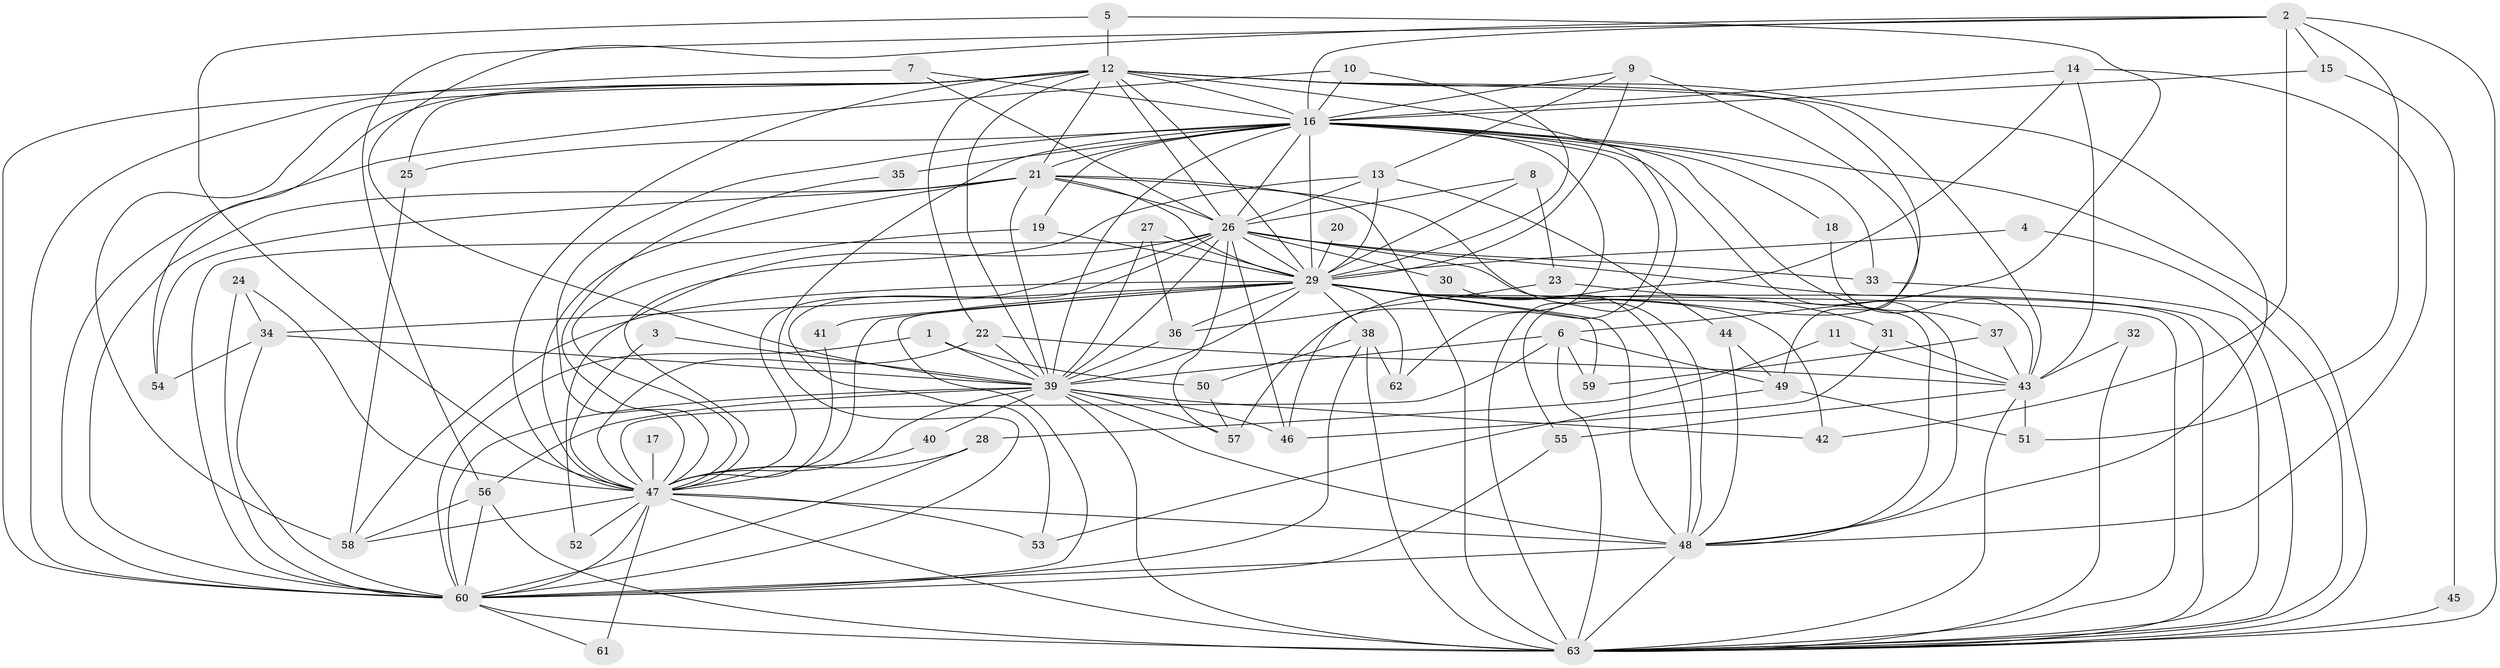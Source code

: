 // original degree distribution, {13: 0.015873015873015872, 24: 0.007936507936507936, 32: 0.007936507936507936, 27: 0.007936507936507936, 22: 0.007936507936507936, 23: 0.007936507936507936, 14: 0.007936507936507936, 20: 0.007936507936507936, 28: 0.007936507936507936, 30: 0.007936507936507936, 3: 0.2619047619047619, 2: 0.5079365079365079, 4: 0.0873015873015873, 5: 0.03968253968253968, 6: 0.015873015873015872}
// Generated by graph-tools (version 1.1) at 2025/01/03/09/25 03:01:21]
// undirected, 63 vertices, 183 edges
graph export_dot {
graph [start="1"]
  node [color=gray90,style=filled];
  1;
  2;
  3;
  4;
  5;
  6;
  7;
  8;
  9;
  10;
  11;
  12;
  13;
  14;
  15;
  16;
  17;
  18;
  19;
  20;
  21;
  22;
  23;
  24;
  25;
  26;
  27;
  28;
  29;
  30;
  31;
  32;
  33;
  34;
  35;
  36;
  37;
  38;
  39;
  40;
  41;
  42;
  43;
  44;
  45;
  46;
  47;
  48;
  49;
  50;
  51;
  52;
  53;
  54;
  55;
  56;
  57;
  58;
  59;
  60;
  61;
  62;
  63;
  1 -- 39 [weight=1.0];
  1 -- 50 [weight=1.0];
  1 -- 60 [weight=1.0];
  2 -- 15 [weight=1.0];
  2 -- 16 [weight=1.0];
  2 -- 39 [weight=1.0];
  2 -- 42 [weight=1.0];
  2 -- 51 [weight=1.0];
  2 -- 56 [weight=1.0];
  2 -- 63 [weight=1.0];
  3 -- 39 [weight=1.0];
  3 -- 47 [weight=1.0];
  4 -- 29 [weight=1.0];
  4 -- 63 [weight=1.0];
  5 -- 6 [weight=1.0];
  5 -- 12 [weight=1.0];
  5 -- 47 [weight=1.0];
  6 -- 39 [weight=1.0];
  6 -- 47 [weight=1.0];
  6 -- 49 [weight=1.0];
  6 -- 59 [weight=1.0];
  6 -- 63 [weight=1.0];
  7 -- 16 [weight=1.0];
  7 -- 26 [weight=1.0];
  7 -- 60 [weight=1.0];
  8 -- 23 [weight=1.0];
  8 -- 26 [weight=1.0];
  8 -- 29 [weight=1.0];
  9 -- 13 [weight=1.0];
  9 -- 16 [weight=1.0];
  9 -- 29 [weight=1.0];
  9 -- 55 [weight=1.0];
  10 -- 16 [weight=1.0];
  10 -- 29 [weight=1.0];
  10 -- 60 [weight=1.0];
  11 -- 28 [weight=1.0];
  11 -- 43 [weight=1.0];
  12 -- 16 [weight=1.0];
  12 -- 21 [weight=2.0];
  12 -- 22 [weight=1.0];
  12 -- 25 [weight=1.0];
  12 -- 26 [weight=2.0];
  12 -- 29 [weight=2.0];
  12 -- 39 [weight=2.0];
  12 -- 43 [weight=2.0];
  12 -- 47 [weight=1.0];
  12 -- 48 [weight=1.0];
  12 -- 49 [weight=1.0];
  12 -- 54 [weight=1.0];
  12 -- 58 [weight=1.0];
  12 -- 60 [weight=1.0];
  12 -- 63 [weight=1.0];
  13 -- 26 [weight=1.0];
  13 -- 29 [weight=1.0];
  13 -- 44 [weight=1.0];
  13 -- 47 [weight=1.0];
  14 -- 16 [weight=1.0];
  14 -- 43 [weight=1.0];
  14 -- 48 [weight=1.0];
  14 -- 57 [weight=1.0];
  15 -- 16 [weight=1.0];
  15 -- 45 [weight=1.0];
  16 -- 18 [weight=1.0];
  16 -- 19 [weight=1.0];
  16 -- 21 [weight=2.0];
  16 -- 25 [weight=1.0];
  16 -- 26 [weight=2.0];
  16 -- 29 [weight=2.0];
  16 -- 33 [weight=1.0];
  16 -- 35 [weight=2.0];
  16 -- 37 [weight=1.0];
  16 -- 39 [weight=1.0];
  16 -- 46 [weight=1.0];
  16 -- 47 [weight=1.0];
  16 -- 48 [weight=1.0];
  16 -- 60 [weight=1.0];
  16 -- 62 [weight=1.0];
  16 -- 63 [weight=1.0];
  17 -- 47 [weight=1.0];
  18 -- 43 [weight=1.0];
  19 -- 29 [weight=1.0];
  19 -- 47 [weight=1.0];
  20 -- 29 [weight=1.0];
  21 -- 26 [weight=1.0];
  21 -- 29 [weight=1.0];
  21 -- 39 [weight=1.0];
  21 -- 47 [weight=2.0];
  21 -- 48 [weight=1.0];
  21 -- 54 [weight=1.0];
  21 -- 60 [weight=1.0];
  21 -- 63 [weight=2.0];
  22 -- 39 [weight=1.0];
  22 -- 43 [weight=1.0];
  22 -- 47 [weight=1.0];
  23 -- 36 [weight=1.0];
  23 -- 63 [weight=1.0];
  24 -- 34 [weight=1.0];
  24 -- 47 [weight=1.0];
  24 -- 60 [weight=1.0];
  25 -- 58 [weight=1.0];
  26 -- 29 [weight=1.0];
  26 -- 30 [weight=3.0];
  26 -- 33 [weight=1.0];
  26 -- 39 [weight=1.0];
  26 -- 46 [weight=1.0];
  26 -- 47 [weight=1.0];
  26 -- 48 [weight=1.0];
  26 -- 52 [weight=1.0];
  26 -- 53 [weight=1.0];
  26 -- 57 [weight=1.0];
  26 -- 60 [weight=1.0];
  26 -- 63 [weight=1.0];
  27 -- 29 [weight=1.0];
  27 -- 36 [weight=1.0];
  27 -- 39 [weight=1.0];
  28 -- 47 [weight=2.0];
  28 -- 60 [weight=1.0];
  29 -- 31 [weight=1.0];
  29 -- 34 [weight=1.0];
  29 -- 36 [weight=1.0];
  29 -- 38 [weight=1.0];
  29 -- 39 [weight=1.0];
  29 -- 41 [weight=2.0];
  29 -- 42 [weight=1.0];
  29 -- 47 [weight=1.0];
  29 -- 48 [weight=1.0];
  29 -- 58 [weight=1.0];
  29 -- 59 [weight=1.0];
  29 -- 60 [weight=1.0];
  29 -- 62 [weight=1.0];
  29 -- 63 [weight=1.0];
  30 -- 48 [weight=1.0];
  31 -- 43 [weight=1.0];
  31 -- 46 [weight=1.0];
  32 -- 43 [weight=1.0];
  32 -- 63 [weight=1.0];
  33 -- 63 [weight=1.0];
  34 -- 39 [weight=1.0];
  34 -- 54 [weight=1.0];
  34 -- 60 [weight=2.0];
  35 -- 47 [weight=1.0];
  36 -- 39 [weight=1.0];
  37 -- 43 [weight=1.0];
  37 -- 59 [weight=1.0];
  38 -- 50 [weight=1.0];
  38 -- 60 [weight=1.0];
  38 -- 62 [weight=1.0];
  38 -- 63 [weight=1.0];
  39 -- 40 [weight=1.0];
  39 -- 42 [weight=1.0];
  39 -- 46 [weight=1.0];
  39 -- 47 [weight=1.0];
  39 -- 48 [weight=1.0];
  39 -- 56 [weight=1.0];
  39 -- 57 [weight=1.0];
  39 -- 60 [weight=3.0];
  39 -- 63 [weight=3.0];
  40 -- 47 [weight=1.0];
  41 -- 47 [weight=1.0];
  43 -- 51 [weight=2.0];
  43 -- 55 [weight=1.0];
  43 -- 63 [weight=1.0];
  44 -- 48 [weight=1.0];
  44 -- 49 [weight=1.0];
  45 -- 63 [weight=1.0];
  47 -- 48 [weight=1.0];
  47 -- 52 [weight=1.0];
  47 -- 53 [weight=1.0];
  47 -- 58 [weight=3.0];
  47 -- 60 [weight=1.0];
  47 -- 61 [weight=1.0];
  47 -- 63 [weight=1.0];
  48 -- 60 [weight=2.0];
  48 -- 63 [weight=1.0];
  49 -- 51 [weight=1.0];
  49 -- 53 [weight=1.0];
  50 -- 57 [weight=1.0];
  55 -- 60 [weight=1.0];
  56 -- 58 [weight=1.0];
  56 -- 60 [weight=1.0];
  56 -- 63 [weight=1.0];
  60 -- 61 [weight=1.0];
  60 -- 63 [weight=2.0];
}
